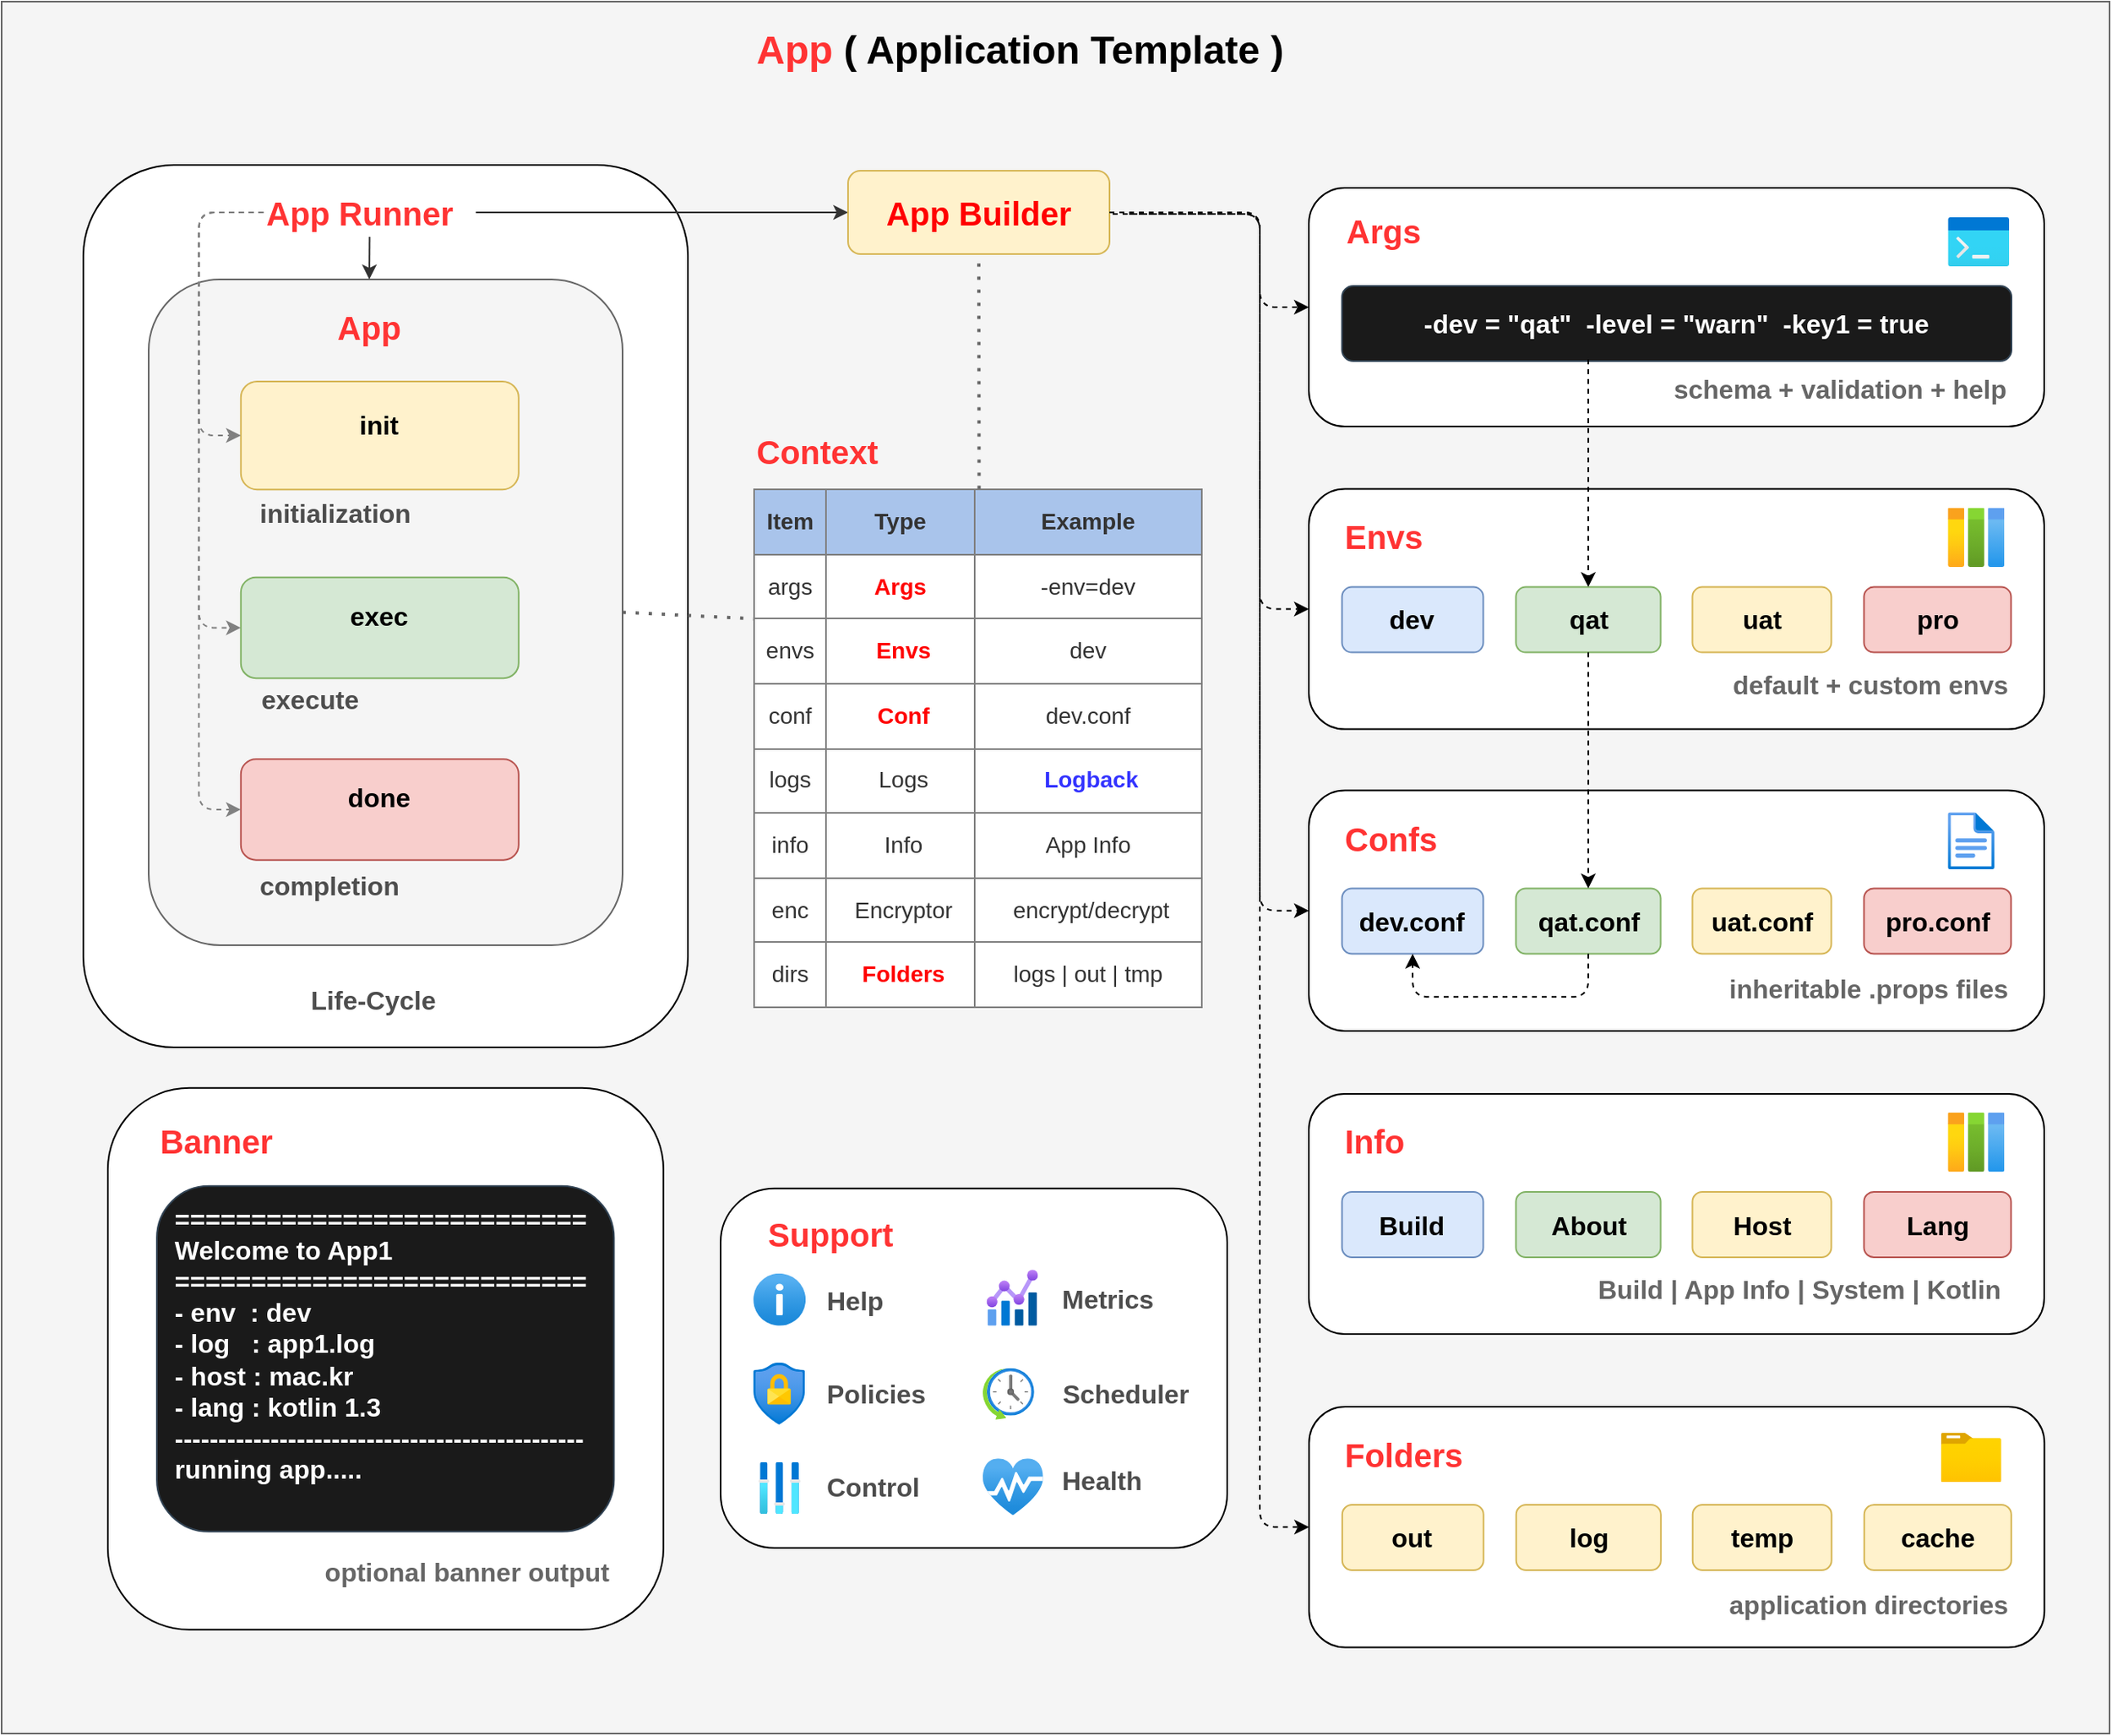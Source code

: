 <mxfile version="13.10.6" type="device"><diagram id="WI9T0HZ2pTsCkuznbFz-" name="Page-1"><mxGraphModel dx="1581" dy="943" grid="1" gridSize="10" guides="1" tooltips="1" connect="1" arrows="1" fold="1" page="1" pageScale="1" pageWidth="583" pageHeight="413" math="0" shadow="0"><root><mxCell id="0"/><mxCell id="1" parent="0"/><mxCell id="dkpI0AUmnZosLw2rEWEU-10" value="" style="rounded=0;whiteSpace=wrap;html=1;fillColor=#f5f5f5;strokeColor=#666666;fontColor=#333333;" parent="1" vertex="1"><mxGeometry x="20" y="20" width="1290" height="1060" as="geometry"/></mxCell><mxCell id="LH2sXzoeOZG54SC4Cbi2-18" value="" style="rounded=1;whiteSpace=wrap;html=1;glass=0;align=left;" parent="1" vertex="1"><mxGeometry x="70" y="120" width="370" height="540" as="geometry"/></mxCell><mxCell id="LH2sXzoeOZG54SC4Cbi2-17" value="&lt;font color=&quot;#ff3333&quot; size=&quot;1&quot;&gt;&lt;b style=&quot;font-size: 20px&quot;&gt;App Runner&lt;/b&gt;&lt;/font&gt;" style="text;html=1;strokeColor=none;fillColor=none;align=left;verticalAlign=middle;whiteSpace=wrap;rounded=0;" parent="1" vertex="1"><mxGeometry x="180.2" y="134" width="130" height="30" as="geometry"/></mxCell><mxCell id="dkpI0AUmnZosLw2rEWEU-12" value="&lt;font style=&quot;font-size: 24px&quot;&gt;&lt;b&gt;&lt;font color=&quot;#ff3333&quot; style=&quot;font-size: 24px&quot;&gt;App&lt;/font&gt;&lt;font color=&quot;#3333ff&quot; style=&quot;font-size: 24px&quot;&gt;&amp;nbsp;&lt;/font&gt;( Application Template )&lt;/b&gt;&lt;/font&gt;" style="text;html=1;strokeColor=none;fillColor=none;align=left;verticalAlign=middle;whiteSpace=wrap;rounded=0;" parent="1" vertex="1"><mxGeometry x="480" y="40" width="370" height="20" as="geometry"/></mxCell><mxCell id="HlOIRCmBT_TTQaV18blw-47" value="" style="rounded=1;whiteSpace=wrap;html=1;glass=0;align=left;fillColor=#f5f5f5;strokeColor=#666666;fontColor=#333333;" parent="1" vertex="1"><mxGeometry x="110" y="190" width="290" height="407.46" as="geometry"/></mxCell><mxCell id="LH2sXzoeOZG54SC4Cbi2-6" value="&lt;b&gt;&lt;font&gt;&lt;span style=&quot;font-size: 16px&quot;&gt;exec&lt;/span&gt;&lt;br&gt;&lt;br&gt;&lt;/font&gt;&lt;/b&gt;" style="rounded=1;whiteSpace=wrap;html=1;fillColor=#d5e8d4;strokeColor=#82b366;" parent="1" vertex="1"><mxGeometry x="166.41" y="372.35" width="170" height="61.75" as="geometry"/></mxCell><mxCell id="LH2sXzoeOZG54SC4Cbi2-7" value="&lt;b&gt;&lt;font&gt;&lt;span style=&quot;font-size: 16px&quot;&gt;init&lt;/span&gt;&lt;br&gt;&lt;br&gt;&lt;/font&gt;&lt;/b&gt;" style="rounded=1;whiteSpace=wrap;html=1;fillColor=#fff2cc;strokeColor=#d6b656;" parent="1" vertex="1"><mxGeometry x="166.41" y="252.46" width="170" height="66.14" as="geometry"/></mxCell><mxCell id="HlOIRCmBT_TTQaV18blw-16" value="&lt;b&gt;&lt;font&gt;&lt;span style=&quot;font-size: 16px&quot;&gt;done&lt;/span&gt;&lt;br&gt;&lt;br&gt;&lt;/font&gt;&lt;/b&gt;" style="rounded=1;whiteSpace=wrap;html=1;fillColor=#f8cecc;strokeColor=#b85450;" parent="1" vertex="1"><mxGeometry x="166.41" y="483.59" width="170" height="61.75" as="geometry"/></mxCell><mxCell id="HlOIRCmBT_TTQaV18blw-13" value="&lt;font style=&quot;font-size: 16px&quot; color=&quot;#4d4d4d&quot;&gt;&lt;b&gt;initialization&lt;/b&gt;&lt;/font&gt;" style="text;html=1;strokeColor=none;fillColor=none;align=left;verticalAlign=middle;whiteSpace=wrap;rounded=0;" parent="1" vertex="1"><mxGeometry x="176.12" y="322.6" width="143.88" height="20" as="geometry"/></mxCell><mxCell id="HlOIRCmBT_TTQaV18blw-14" value="&lt;font color=&quot;#4d4d4d&quot;&gt;&lt;span style=&quot;font-size: 16px&quot;&gt;&lt;b&gt;execute&lt;/b&gt;&lt;/span&gt;&lt;/font&gt;" style="text;html=1;strokeColor=none;fillColor=none;align=left;verticalAlign=middle;whiteSpace=wrap;rounded=0;" parent="1" vertex="1"><mxGeometry x="176.61" y="437.1" width="80" height="20" as="geometry"/></mxCell><mxCell id="HlOIRCmBT_TTQaV18blw-18" value="&lt;font style=&quot;font-size: 16px&quot; color=&quot;#4d4d4d&quot;&gt;&lt;b&gt;completion&lt;/b&gt;&lt;/font&gt;" style="text;html=1;strokeColor=none;fillColor=none;align=left;verticalAlign=middle;whiteSpace=wrap;rounded=0;" parent="1" vertex="1"><mxGeometry x="176.12" y="550.6" width="113.88" height="20" as="geometry"/></mxCell><mxCell id="HlOIRCmBT_TTQaV18blw-48" value="&lt;font color=&quot;#ff3333&quot; size=&quot;1&quot;&gt;&lt;b style=&quot;font-size: 20px&quot;&gt;App&lt;/b&gt;&lt;/font&gt;" style="text;html=1;strokeColor=none;fillColor=none;align=center;verticalAlign=middle;whiteSpace=wrap;rounded=0;" parent="1" vertex="1"><mxGeometry x="180.2" y="204.32" width="130" height="30" as="geometry"/></mxCell><mxCell id="HlOIRCmBT_TTQaV18blw-63" value="" style="edgeStyle=elbowEdgeStyle;elbow=vertical;endArrow=classic;html=1;strokeWidth=1;fontColor=#4D4D4D;exitX=0;exitY=0.5;exitDx=0;exitDy=0;entryX=0;entryY=0.5;entryDx=0;entryDy=0;dashed=1;strokeColor=#808080;" parent="1" source="LH2sXzoeOZG54SC4Cbi2-17" target="LH2sXzoeOZG54SC4Cbi2-6" edge="1"><mxGeometry width="50" height="50" relative="1" as="geometry"><mxPoint x="65.71" y="413.32" as="sourcePoint"/><mxPoint x="115.71" y="363.32" as="targetPoint"/><Array as="points"><mxPoint x="140.71" y="283.32"/></Array></mxGeometry></mxCell><mxCell id="HlOIRCmBT_TTQaV18blw-65" value="" style="edgeStyle=elbowEdgeStyle;elbow=vertical;endArrow=classic;html=1;strokeWidth=1;fontColor=#4D4D4D;exitX=0;exitY=0.5;exitDx=0;exitDy=0;entryX=0;entryY=0.5;entryDx=0;entryDy=0;dashed=1;strokeColor=#808080;" parent="1" source="LH2sXzoeOZG54SC4Cbi2-17" target="HlOIRCmBT_TTQaV18blw-16" edge="1"><mxGeometry width="50" height="50" relative="1" as="geometry"><mxPoint x="187.71" y="239.32" as="sourcePoint"/><mxPoint x="187.71" y="370.36" as="targetPoint"/><Array as="points"><mxPoint x="140.71" y="393.32"/><mxPoint x="145.71" y="373.32"/></Array></mxGeometry></mxCell><mxCell id="HlOIRCmBT_TTQaV18blw-66" value="" style="edgeStyle=elbowEdgeStyle;elbow=vertical;endArrow=classic;html=1;strokeWidth=1;fontColor=#4D4D4D;exitX=0;exitY=0.5;exitDx=0;exitDy=0;entryX=0;entryY=0.5;entryDx=0;entryDy=0;dashed=1;strokeColor=#808080;" parent="1" source="LH2sXzoeOZG54SC4Cbi2-17" target="LH2sXzoeOZG54SC4Cbi2-7" edge="1"><mxGeometry width="50" height="50" relative="1" as="geometry"><mxPoint x="177.71" y="229.32" as="sourcePoint"/><mxPoint x="177.71" y="530.47" as="targetPoint"/><Array as="points"><mxPoint x="140.71" y="243.32"/></Array></mxGeometry></mxCell><mxCell id="HlOIRCmBT_TTQaV18blw-76" value="" style="endArrow=classic;html=1;strokeWidth=1;fontColor=#4D4D4D;exitX=1;exitY=0.5;exitDx=0;exitDy=0;entryX=0;entryY=0.5;entryDx=0;entryDy=0;strokeColor=#333333;" parent="1" source="LH2sXzoeOZG54SC4Cbi2-17" target="OcMX7YEu_8CPOmPkOo8j-15" edge="1"><mxGeometry width="50" height="50" relative="1" as="geometry"><mxPoint x="500" y="320" as="sourcePoint"/><mxPoint x="585.0" y="149" as="targetPoint"/></mxGeometry></mxCell><mxCell id="HlOIRCmBT_TTQaV18blw-82" value="" style="edgeStyle=elbowEdgeStyle;elbow=horizontal;endArrow=classic;html=1;strokeWidth=1;fontColor=#4D4D4D;exitX=0.5;exitY=1;exitDx=0;exitDy=0;strokeColor=#333333;" parent="1" source="LH2sXzoeOZG54SC4Cbi2-17" target="HlOIRCmBT_TTQaV18blw-47" edge="1"><mxGeometry width="50" height="50" relative="1" as="geometry"><mxPoint x="261.41" y="180.5" as="sourcePoint"/><mxPoint x="306.41" y="175.5" as="targetPoint"/><Array as="points"/></mxGeometry></mxCell><mxCell id="HlOIRCmBT_TTQaV18blw-83" value="" style="endArrow=none;dashed=1;html=1;dashPattern=1 3;strokeWidth=2;fontColor=#4D4D4D;entryX=0;entryY=0.25;entryDx=0;entryDy=0;exitX=1;exitY=0.5;exitDx=0;exitDy=0;strokeColor=#666666;" parent="1" source="HlOIRCmBT_TTQaV18blw-47" target="HlOIRCmBT_TTQaV18blw-119" edge="1"><mxGeometry width="50" height="50" relative="1" as="geometry"><mxPoint x="430" y="298.07" as="sourcePoint"/><mxPoint x="585.0" y="169" as="targetPoint"/></mxGeometry></mxCell><mxCell id="HlOIRCmBT_TTQaV18blw-119" value="&lt;table border=&quot;1&quot; width=&quot;100%&quot; style=&quot;width: 100% ; height: 100% ; border-collapse: collapse ; font-size: 14px ; background-color: rgb(255 , 255 , 255)&quot;&gt;&lt;tbody style=&quot;font-size: 14px&quot;&gt;&lt;tr style=&quot;font-size: 14px&quot;&gt;&lt;td align=&quot;center&quot; style=&quot;font-size: 14px ; background-color: rgb(169 , 196 , 235)&quot;&gt;&lt;b style=&quot;font-size: 14px&quot;&gt;Item&lt;/b&gt;&lt;/td&gt;&lt;td style=&quot;text-align: center ; background-color: rgb(169 , 196 , 235)&quot;&gt;&lt;b&gt;Type&lt;/b&gt;&lt;br&gt;&lt;/td&gt;&lt;td align=&quot;center&quot; style=&quot;font-size: 14px ; background-color: rgb(169 , 196 , 235)&quot;&gt;&lt;b style=&quot;font-size: 14px&quot;&gt;Example&lt;/b&gt;&lt;/td&gt;&lt;/tr&gt;&lt;tr style=&quot;font-size: 14px&quot;&gt;&lt;td align=&quot;center&quot; style=&quot;font-size: 14px&quot;&gt;args&lt;/td&gt;&lt;td style=&quot;text-align: center&quot;&gt;&lt;b&gt;&lt;font color=&quot;#ff0000&quot;&gt;Args&lt;/font&gt;&lt;/b&gt;&lt;/td&gt;&lt;td align=&quot;center&quot; style=&quot;font-size: 14px&quot;&gt;-env=dev&lt;/td&gt;&lt;/tr&gt;&lt;tr style=&quot;font-size: 14px&quot;&gt;&lt;td align=&quot;center&quot; style=&quot;font-size: 14px&quot;&gt;envs&lt;br style=&quot;font-size: 14px&quot;&gt;&lt;/td&gt;&lt;td style=&quot;text-align: center&quot;&gt;&amp;nbsp;&lt;font color=&quot;#ff0000&quot;&gt;&lt;b&gt;Envs&lt;/b&gt;&lt;/font&gt;&lt;/td&gt;&lt;td align=&quot;center&quot; style=&quot;font-size: 14px&quot;&gt;dev&lt;/td&gt;&lt;/tr&gt;&lt;tr style=&quot;font-size: 14px&quot;&gt;&lt;td style=&quot;text-align: center ; font-size: 14px&quot;&gt;conf&lt;/td&gt;&lt;td style=&quot;text-align: center&quot;&gt;&amp;nbsp;&lt;font color=&quot;#ff0000&quot;&gt;&lt;b&gt;Conf&lt;/b&gt;&lt;/font&gt;&lt;/td&gt;&lt;td style=&quot;text-align: center ; font-size: 14px&quot;&gt;dev.conf&lt;/td&gt;&lt;/tr&gt;&lt;tr style=&quot;font-size: 14px&quot;&gt;&lt;td style=&quot;text-align: center ; font-size: 14px&quot;&gt;logs&lt;/td&gt;&lt;td style=&quot;text-align: center&quot;&gt;&amp;nbsp;Logs&lt;/td&gt;&lt;td style=&quot;text-align: center ; font-size: 14px&quot;&gt;&amp;nbsp;&lt;b&gt;&lt;font color=&quot;#3333ff&quot;&gt;Logback&lt;/font&gt;&lt;/b&gt;&lt;/td&gt;&lt;/tr&gt;&lt;tr style=&quot;font-size: 14px&quot;&gt;&lt;td style=&quot;text-align: center ; font-size: 14px&quot;&gt;info&lt;/td&gt;&lt;td style=&quot;text-align: center&quot;&gt;&amp;nbsp;Info&lt;/td&gt;&lt;td style=&quot;text-align: center ; font-size: 14px&quot;&gt;App Info&lt;/td&gt;&lt;/tr&gt;&lt;tr style=&quot;font-size: 14px&quot;&gt;&lt;td style=&quot;text-align: center ; font-size: 14px&quot;&gt;enc&lt;/td&gt;&lt;td style=&quot;text-align: center&quot;&gt;&amp;nbsp;Encryptor&lt;/td&gt;&lt;td style=&quot;text-align: center ; font-size: 14px&quot;&gt;&amp;nbsp;encrypt/decrypt&lt;/td&gt;&lt;/tr&gt;&lt;tr&gt;&lt;td style=&quot;text-align: center&quot;&gt;dirs&lt;/td&gt;&lt;td style=&quot;text-align: center&quot;&gt;&amp;nbsp;&lt;b&gt;&lt;font color=&quot;#ff0000&quot;&gt;Folders&lt;/font&gt;&lt;/b&gt;&lt;/td&gt;&lt;td style=&quot;text-align: center&quot;&gt;logs | out | tmp&lt;/td&gt;&lt;/tr&gt;&lt;/tbody&gt;&lt;/table&gt;" style="text;html=1;strokeColor=none;fillColor=none;overflow=fill;rounded=0;glass=0;align=left;fontColor=#333333;fontSize=14;" parent="1" vertex="1"><mxGeometry x="480.47" y="318.3" width="275.44" height="317.68" as="geometry"/></mxCell><mxCell id="HlOIRCmBT_TTQaV18blw-120" value="" style="endArrow=none;dashed=1;html=1;dashPattern=1 3;strokeWidth=2;fontColor=#4D4D4D;entryX=0.5;entryY=1;entryDx=0;entryDy=0;exitX=0.5;exitY=0;exitDx=0;exitDy=0;strokeColor=#666666;" parent="1" source="HlOIRCmBT_TTQaV18blw-119" target="OcMX7YEu_8CPOmPkOo8j-15" edge="1"><mxGeometry width="50" height="50" relative="1" as="geometry"><mxPoint x="440" y="274.5" as="sourcePoint"/><mxPoint x="620.0" y="169" as="targetPoint"/></mxGeometry></mxCell><mxCell id="HlOIRCmBT_TTQaV18blw-124" value="&lt;font style=&quot;font-size: 16px&quot;&gt;&lt;b&gt;Life-Cycle&lt;br&gt;&lt;/b&gt;&lt;/font&gt;" style="text;html=1;strokeColor=none;fillColor=none;align=center;verticalAlign=middle;whiteSpace=wrap;rounded=0;rotation=0;fontColor=#4D4D4D;" parent="1" vertex="1"><mxGeometry x="105.7" y="616.14" width="282.5" height="30" as="geometry"/></mxCell><mxCell id="HlOIRCmBT_TTQaV18blw-136" value="" style="rounded=1;whiteSpace=wrap;html=1;glass=0;strokeWidth=1;fontSize=14;align=left;" parent="1" vertex="1"><mxGeometry x="460" y="746.41" width="310" height="220" as="geometry"/></mxCell><mxCell id="HlOIRCmBT_TTQaV18blw-143" value="&lt;div&gt;&lt;b style=&quot;color: rgb(255 , 51 , 51)&quot;&gt;&lt;span style=&quot;font-size: 20px&quot;&gt;Support&lt;/span&gt;&lt;/b&gt;&lt;/div&gt;" style="text;html=1;strokeColor=none;fillColor=none;align=left;verticalAlign=middle;whiteSpace=wrap;rounded=0;" parent="1" vertex="1"><mxGeometry x="486.56" y="758.51" width="130" height="30" as="geometry"/></mxCell><mxCell id="HlOIRCmBT_TTQaV18blw-144" value="&lt;font style=&quot;font-size: 16px&quot;&gt;&lt;b&gt;Metrics&lt;/b&gt;&lt;/font&gt;" style="text;html=1;strokeColor=none;fillColor=none;align=left;verticalAlign=middle;whiteSpace=wrap;rounded=0;fontColor=#4D4D4D;" parent="1" vertex="1"><mxGeometry x="666.63" y="804.41" width="80" height="20" as="geometry"/></mxCell><mxCell id="HlOIRCmBT_TTQaV18blw-145" value="" style="aspect=fixed;html=1;points=[];align=center;image;fontSize=12;image=img/lib/azure2/general/Information.svg;" parent="1" vertex="1"><mxGeometry x="480.05" y="798.41" width="32" height="32" as="geometry"/></mxCell><mxCell id="HlOIRCmBT_TTQaV18blw-146" value="&lt;font style=&quot;font-size: 16px&quot;&gt;&lt;b&gt;Help&lt;/b&gt;&lt;/font&gt;" style="text;html=1;strokeColor=none;fillColor=none;align=left;verticalAlign=middle;whiteSpace=wrap;rounded=0;fontColor=#4D4D4D;" parent="1" vertex="1"><mxGeometry x="523.05" y="805.41" width="80" height="20" as="geometry"/></mxCell><mxCell id="HlOIRCmBT_TTQaV18blw-147" value="" style="aspect=fixed;html=1;points=[];align=center;image;fontSize=12;image=img/lib/azure2/general/Scheduler.svg;" parent="1" vertex="1"><mxGeometry x="620.43" y="856.41" width="31.5" height="31.5" as="geometry"/></mxCell><mxCell id="HlOIRCmBT_TTQaV18blw-148" value="&lt;font style=&quot;font-size: 16px&quot;&gt;&lt;b&gt;Scheduler&lt;/b&gt;&lt;/font&gt;" style="text;html=1;strokeColor=none;fillColor=none;align=center;verticalAlign=middle;whiteSpace=wrap;rounded=0;fontColor=#4D4D4D;" parent="1" vertex="1"><mxGeometry x="668.2" y="861.92" width="80" height="20" as="geometry"/></mxCell><mxCell id="HlOIRCmBT_TTQaV18blw-149" value="" style="aspect=fixed;html=1;points=[];align=center;image;fontSize=12;image=img/lib/azure2/management_governance/Metrics.svg;" parent="1" vertex="1"><mxGeometry x="622.69" y="796.16" width="31.61" height="34.25" as="geometry"/></mxCell><mxCell id="HlOIRCmBT_TTQaV18blw-150" value="&lt;font style=&quot;font-size: 16px&quot;&gt;&lt;b&gt;Policies&lt;/b&gt;&lt;/font&gt;" style="text;html=1;strokeColor=none;fillColor=none;align=left;verticalAlign=middle;whiteSpace=wrap;rounded=0;fontColor=#4D4D4D;" parent="1" vertex="1"><mxGeometry x="523.05" y="861.91" width="80" height="20" as="geometry"/></mxCell><mxCell id="HlOIRCmBT_TTQaV18blw-151" value="" style="aspect=fixed;html=1;points=[];align=center;image;fontSize=12;image=img/lib/azure2/security/Conditional_Access.svg;rounded=1;glass=1;" parent="1" vertex="1"><mxGeometry x="480.05" y="852.79" width="31.5" height="38.25" as="geometry"/></mxCell><mxCell id="HlOIRCmBT_TTQaV18blw-182" value="" style="aspect=fixed;html=1;points=[];align=center;image;fontSize=12;image=img/lib/azure2/general/Controls.svg;rounded=0;glass=0;strokeColor=#D79B00;strokeWidth=1;fillColor=#66B2FF;gradientColor=none;" parent="1" vertex="1"><mxGeometry x="483.14" y="913.81" width="25.81" height="31.8" as="geometry"/></mxCell><mxCell id="HlOIRCmBT_TTQaV18blw-183" value="&lt;font style=&quot;font-size: 16px&quot;&gt;&lt;b&gt;Control&lt;/b&gt;&lt;/font&gt;" style="text;html=1;strokeColor=none;fillColor=none;align=left;verticalAlign=middle;whiteSpace=wrap;rounded=0;fontColor=#4D4D4D;" parent="1" vertex="1"><mxGeometry x="523.05" y="918.61" width="80" height="20" as="geometry"/></mxCell><mxCell id="HlOIRCmBT_TTQaV18blw-188" value="" style="aspect=fixed;html=1;points=[];align=center;image;fontSize=12;image=img/lib/azure2/general/Service_Health.svg;rounded=0;glass=0;strokeColor=#D79B00;strokeWidth=1;fillColor=#66B2FF;gradientColor=none;" parent="1" vertex="1"><mxGeometry x="620.43" y="911.61" width="36.98" height="34.8" as="geometry"/></mxCell><mxCell id="HlOIRCmBT_TTQaV18blw-189" value="&lt;font style=&quot;font-size: 16px&quot;&gt;&lt;b&gt;Health&lt;/b&gt;&lt;/font&gt;" style="text;html=1;strokeColor=none;fillColor=none;align=left;verticalAlign=middle;whiteSpace=wrap;rounded=0;fontColor=#4D4D4D;" parent="1" vertex="1"><mxGeometry x="666.63" y="915.01" width="80" height="20" as="geometry"/></mxCell><mxCell id="OcMX7YEu_8CPOmPkOo8j-10" value="&lt;div&gt;&lt;b style=&quot;color: rgb(255 , 51 , 51)&quot;&gt;&lt;font style=&quot;font-size: 20px&quot;&gt;Context&lt;/font&gt;&lt;/b&gt;&lt;/div&gt;" style="text;html=1;strokeColor=none;fillColor=none;align=left;verticalAlign=middle;whiteSpace=wrap;rounded=0;" vertex="1" parent="1"><mxGeometry x="480.05" y="280" width="130" height="30" as="geometry"/></mxCell><mxCell id="OcMX7YEu_8CPOmPkOo8j-15" value="&lt;b&gt;&lt;font style=&quot;font-size: 20px&quot; color=&quot;#ff0000&quot;&gt;App Builder&lt;/font&gt;&lt;/b&gt;" style="rounded=1;whiteSpace=wrap;html=1;fillColor=#fff2cc;strokeColor=#d6b656;" vertex="1" parent="1"><mxGeometry x="538" y="123.5" width="160" height="51" as="geometry"/></mxCell><mxCell id="OcMX7YEu_8CPOmPkOo8j-47" value="" style="rounded=1;whiteSpace=wrap;html=1;glass=0;align=left;" vertex="1" parent="1"><mxGeometry x="820" y="318.3" width="450" height="147" as="geometry"/></mxCell><mxCell id="OcMX7YEu_8CPOmPkOo8j-48" value="&lt;b&gt;&lt;font style=&quot;font-size: 16px&quot;&gt;qat&lt;/font&gt;&lt;/b&gt;" style="rounded=1;whiteSpace=wrap;html=1;fillColor=#d5e8d4;strokeColor=#82b366;" vertex="1" parent="1"><mxGeometry x="946.73" y="378.3" width="88.55" height="40" as="geometry"/></mxCell><mxCell id="OcMX7YEu_8CPOmPkOo8j-49" value="&lt;b&gt;&lt;font style=&quot;font-size: 16px&quot;&gt;dev&lt;/font&gt;&lt;/b&gt;" style="rounded=1;whiteSpace=wrap;html=1;fillColor=#dae8fc;strokeColor=#6c8ebf;" vertex="1" parent="1"><mxGeometry x="840.28" y="378.3" width="86.45" height="40" as="geometry"/></mxCell><mxCell id="OcMX7YEu_8CPOmPkOo8j-50" value="&lt;b&gt;&lt;font style=&quot;font-size: 16px&quot;&gt;uat&lt;/font&gt;&lt;/b&gt;" style="rounded=1;whiteSpace=wrap;html=1;fillColor=#fff2cc;strokeColor=#d6b656;" vertex="1" parent="1"><mxGeometry x="1054.73" y="378.3" width="85" height="40" as="geometry"/></mxCell><mxCell id="OcMX7YEu_8CPOmPkOo8j-51" value="&lt;div&gt;&lt;b style=&quot;color: rgb(255 , 51 , 51)&quot;&gt;&lt;font style=&quot;font-size: 20px&quot;&gt;Envs&lt;/font&gt;&lt;/b&gt;&lt;/div&gt;" style="text;html=1;strokeColor=none;fillColor=none;align=left;verticalAlign=middle;whiteSpace=wrap;rounded=0;" vertex="1" parent="1"><mxGeometry x="840.28" y="331.54" width="123.22" height="30" as="geometry"/></mxCell><mxCell id="OcMX7YEu_8CPOmPkOo8j-52" value="&lt;b&gt;&lt;font style=&quot;font-size: 16px&quot;&gt;pro&lt;/font&gt;&lt;/b&gt;" style="rounded=1;whiteSpace=wrap;html=1;fillColor=#f8cecc;strokeColor=#b85450;" vertex="1" parent="1"><mxGeometry x="1159.73" y="378.3" width="90" height="40" as="geometry"/></mxCell><mxCell id="OcMX7YEu_8CPOmPkOo8j-53" value="" style="rounded=1;whiteSpace=wrap;html=1;glass=0;align=left;" vertex="1" parent="1"><mxGeometry x="820" y="134" width="450" height="146" as="geometry"/></mxCell><mxCell id="OcMX7YEu_8CPOmPkOo8j-55" value="&lt;b&gt;&lt;font style=&quot;font-size: 16px&quot;&gt;-dev = &quot;qat&quot;&amp;nbsp; -level = &quot;warn&quot;&amp;nbsp; -key1 = true&lt;/font&gt;&lt;/b&gt;" style="rounded=1;whiteSpace=wrap;html=1;strokeColor=#314354;fontColor=#ffffff;fillColor=#1A1A1A;" vertex="1" parent="1"><mxGeometry x="840.28" y="194" width="409.72" height="46" as="geometry"/></mxCell><mxCell id="OcMX7YEu_8CPOmPkOo8j-57" value="&lt;div&gt;&lt;b style=&quot;color: rgb(255 , 51 , 51)&quot;&gt;&lt;font style=&quot;font-size: 20px&quot;&gt;Args&lt;/font&gt;&lt;/b&gt;&lt;/div&gt;" style="text;html=1;strokeColor=none;fillColor=none;align=left;verticalAlign=middle;whiteSpace=wrap;rounded=0;" vertex="1" parent="1"><mxGeometry x="841.45" y="144.5" width="123.22" height="30" as="geometry"/></mxCell><mxCell id="OcMX7YEu_8CPOmPkOo8j-59" value="" style="rounded=1;whiteSpace=wrap;html=1;glass=0;align=left;" vertex="1" parent="1"><mxGeometry x="820" y="502.75" width="450" height="147.25" as="geometry"/></mxCell><mxCell id="OcMX7YEu_8CPOmPkOo8j-60" value="&lt;b&gt;&lt;font style=&quot;font-size: 16px&quot;&gt;qat.conf&lt;/font&gt;&lt;/b&gt;" style="rounded=1;whiteSpace=wrap;html=1;fillColor=#d5e8d4;strokeColor=#82b366;" vertex="1" parent="1"><mxGeometry x="946.73" y="562.75" width="88.55" height="40" as="geometry"/></mxCell><mxCell id="OcMX7YEu_8CPOmPkOo8j-61" value="&lt;b&gt;&lt;font style=&quot;font-size: 16px&quot;&gt;dev.conf&lt;/font&gt;&lt;/b&gt;" style="rounded=1;whiteSpace=wrap;html=1;fillColor=#dae8fc;strokeColor=#6c8ebf;" vertex="1" parent="1"><mxGeometry x="840.28" y="562.75" width="86.45" height="40" as="geometry"/></mxCell><mxCell id="OcMX7YEu_8CPOmPkOo8j-62" value="&lt;b&gt;&lt;font style=&quot;font-size: 16px&quot;&gt;uat.conf&lt;/font&gt;&lt;/b&gt;" style="rounded=1;whiteSpace=wrap;html=1;fillColor=#fff2cc;strokeColor=#d6b656;" vertex="1" parent="1"><mxGeometry x="1054.73" y="562.75" width="85" height="40" as="geometry"/></mxCell><mxCell id="OcMX7YEu_8CPOmPkOo8j-63" value="&lt;div&gt;&lt;b style=&quot;color: rgb(255 , 51 , 51)&quot;&gt;&lt;font style=&quot;font-size: 20px&quot;&gt;Confs&lt;/font&gt;&lt;/b&gt;&lt;/div&gt;" style="text;html=1;strokeColor=none;fillColor=none;align=left;verticalAlign=middle;whiteSpace=wrap;rounded=0;" vertex="1" parent="1"><mxGeometry x="840.28" y="516.64" width="123.22" height="30" as="geometry"/></mxCell><mxCell id="OcMX7YEu_8CPOmPkOo8j-64" value="&lt;b&gt;&lt;font style=&quot;font-size: 16px&quot;&gt;pro.conf&lt;/font&gt;&lt;/b&gt;" style="rounded=1;whiteSpace=wrap;html=1;fillColor=#f8cecc;strokeColor=#b85450;" vertex="1" parent="1"><mxGeometry x="1159.73" y="562.75" width="90" height="40" as="geometry"/></mxCell><mxCell id="OcMX7YEu_8CPOmPkOo8j-5" value="" style="aspect=fixed;html=1;points=[];align=center;image;fontSize=12;image=img/lib/azure2/general/Powershell.svg;" vertex="1" parent="1"><mxGeometry x="1211.09" y="152" width="37.5" height="30" as="geometry"/></mxCell><mxCell id="OcMX7YEu_8CPOmPkOo8j-69" value="" style="aspect=fixed;html=1;points=[];align=center;image;fontSize=12;image=img/lib/azure2/general/Journey_Hub.svg;fillColor=#1A1A1A;" vertex="1" parent="1"><mxGeometry x="1211.09" y="329.78" width="34.51" height="36.24" as="geometry"/></mxCell><mxCell id="OcMX7YEu_8CPOmPkOo8j-71" value="&lt;span style=&quot;font-size: 16px&quot;&gt;&lt;b&gt;default + custom envs&lt;/b&gt;&lt;/span&gt;" style="text;html=1;strokeColor=none;fillColor=none;align=right;verticalAlign=middle;whiteSpace=wrap;rounded=0;fontColor=#666666;" vertex="1" parent="1"><mxGeometry x="1020" y="422.94" width="230" height="30" as="geometry"/></mxCell><mxCell id="OcMX7YEu_8CPOmPkOo8j-72" value="&lt;div&gt;&lt;b style=&quot;font-size: 16px&quot;&gt;inheritable .props files&lt;/b&gt;&lt;/div&gt;" style="text;html=1;strokeColor=none;fillColor=none;align=right;verticalAlign=middle;whiteSpace=wrap;rounded=0;fontColor=#666666;" vertex="1" parent="1"><mxGeometry x="1060" y="609.16" width="189.73" height="30" as="geometry"/></mxCell><mxCell id="OcMX7YEu_8CPOmPkOo8j-73" value="" style="edgeStyle=elbowEdgeStyle;elbow=vertical;endArrow=classic;html=1;dashed=1;exitX=0.5;exitY=1;exitDx=0;exitDy=0;entryX=0.5;entryY=1;entryDx=0;entryDy=0;" edge="1" parent="1" source="OcMX7YEu_8CPOmPkOo8j-60" target="OcMX7YEu_8CPOmPkOo8j-61"><mxGeometry width="50" height="50" relative="1" as="geometry"><mxPoint x="880" y="699.16" as="sourcePoint"/><mxPoint x="930" y="649.16" as="targetPoint"/><Array as="points"><mxPoint x="940" y="629.16"/></Array></mxGeometry></mxCell><mxCell id="OcMX7YEu_8CPOmPkOo8j-74" value="" style="endArrow=classic;html=1;dashed=1;entryX=0.5;entryY=0;entryDx=0;entryDy=0;exitX=0.5;exitY=1;exitDx=0;exitDy=0;" edge="1" parent="1" source="OcMX7YEu_8CPOmPkOo8j-48" target="OcMX7YEu_8CPOmPkOo8j-60"><mxGeometry width="50" height="50" relative="1" as="geometry"><mxPoint x="790" y="485.3" as="sourcePoint"/><mxPoint x="840" y="435.3" as="targetPoint"/></mxGeometry></mxCell><mxCell id="OcMX7YEu_8CPOmPkOo8j-75" value="" style="endArrow=classic;html=1;dashed=1;entryX=0.5;entryY=0;entryDx=0;entryDy=0;" edge="1" parent="1" target="OcMX7YEu_8CPOmPkOo8j-48"><mxGeometry width="50" height="50" relative="1" as="geometry"><mxPoint x="991" y="239" as="sourcePoint"/><mxPoint x="1001.005" y="553.59" as="targetPoint"/></mxGeometry></mxCell><mxCell id="OcMX7YEu_8CPOmPkOo8j-76" value="" style="aspect=fixed;html=1;points=[];align=center;image;fontSize=12;image=img/lib/azure2/general/File.svg;fillColor=#1A1A1A;" vertex="1" parent="1"><mxGeometry x="1211.09" y="516.12" width="28.4" height="35" as="geometry"/></mxCell><mxCell id="OcMX7YEu_8CPOmPkOo8j-77" value="&lt;div&gt;&lt;b style=&quot;font-size: 16px&quot;&gt;schema + validation + help&lt;/b&gt;&lt;/div&gt;" style="text;html=1;strokeColor=none;fillColor=none;align=right;verticalAlign=middle;whiteSpace=wrap;rounded=0;fontColor=#666666;" vertex="1" parent="1"><mxGeometry x="980" y="242" width="269.45" height="30" as="geometry"/></mxCell><mxCell id="OcMX7YEu_8CPOmPkOo8j-78" value="" style="edgeStyle=elbowEdgeStyle;elbow=horizontal;endArrow=classic;html=1;dashed=1;exitX=1;exitY=0.5;exitDx=0;exitDy=0;entryX=0;entryY=0.5;entryDx=0;entryDy=0;" edge="1" parent="1" source="OcMX7YEu_8CPOmPkOo8j-15" target="OcMX7YEu_8CPOmPkOo8j-53"><mxGeometry width="50" height="50" relative="1" as="geometry"><mxPoint x="680" y="280" as="sourcePoint"/><mxPoint x="730" y="230" as="targetPoint"/><Array as="points"><mxPoint x="790" y="180"/></Array></mxGeometry></mxCell><mxCell id="OcMX7YEu_8CPOmPkOo8j-79" value="" style="edgeStyle=elbowEdgeStyle;elbow=horizontal;endArrow=classic;html=1;dashed=1;entryX=0;entryY=0.5;entryDx=0;entryDy=0;" edge="1" parent="1" target="OcMX7YEu_8CPOmPkOo8j-47"><mxGeometry width="50" height="50" relative="1" as="geometry"><mxPoint x="710" y="150" as="sourcePoint"/><mxPoint x="810" y="217" as="targetPoint"/><Array as="points"><mxPoint x="790" y="270"/></Array></mxGeometry></mxCell><mxCell id="OcMX7YEu_8CPOmPkOo8j-80" value="" style="edgeStyle=elbowEdgeStyle;elbow=horizontal;endArrow=classic;html=1;dashed=1;entryX=0;entryY=0.5;entryDx=0;entryDy=0;exitX=1;exitY=0.5;exitDx=0;exitDy=0;" edge="1" parent="1" source="OcMX7YEu_8CPOmPkOo8j-15" target="OcMX7YEu_8CPOmPkOo8j-59"><mxGeometry width="50" height="50" relative="1" as="geometry"><mxPoint x="720" y="160" as="sourcePoint"/><mxPoint x="810" y="401.8" as="targetPoint"/><Array as="points"><mxPoint x="790" y="360"/></Array></mxGeometry></mxCell><mxCell id="OcMX7YEu_8CPOmPkOo8j-81" value="" style="rounded=1;whiteSpace=wrap;html=1;glass=0;align=left;" vertex="1" parent="1"><mxGeometry x="820.14" y="880" width="450" height="147.25" as="geometry"/></mxCell><mxCell id="OcMX7YEu_8CPOmPkOo8j-82" value="&lt;b&gt;&lt;font style=&quot;font-size: 16px&quot;&gt;log&lt;/font&gt;&lt;/b&gt;" style="rounded=1;whiteSpace=wrap;html=1;fillColor=#fff2cc;strokeColor=#d6b656;" vertex="1" parent="1"><mxGeometry x="946.87" y="940" width="88.55" height="40" as="geometry"/></mxCell><mxCell id="OcMX7YEu_8CPOmPkOo8j-83" value="&lt;b&gt;&lt;font style=&quot;font-size: 16px&quot;&gt;out&lt;/font&gt;&lt;/b&gt;" style="rounded=1;whiteSpace=wrap;html=1;fillColor=#fff2cc;strokeColor=#d6b656;" vertex="1" parent="1"><mxGeometry x="840.42" y="940" width="86.45" height="40" as="geometry"/></mxCell><mxCell id="OcMX7YEu_8CPOmPkOo8j-84" value="&lt;b&gt;&lt;font style=&quot;font-size: 16px&quot;&gt;temp&lt;/font&gt;&lt;/b&gt;" style="rounded=1;whiteSpace=wrap;html=1;fillColor=#fff2cc;strokeColor=#d6b656;" vertex="1" parent="1"><mxGeometry x="1054.87" y="940" width="85" height="40" as="geometry"/></mxCell><mxCell id="OcMX7YEu_8CPOmPkOo8j-85" value="&lt;div&gt;&lt;b style=&quot;color: rgb(255 , 51 , 51)&quot;&gt;&lt;font style=&quot;font-size: 20px&quot;&gt;Folders&lt;/font&gt;&lt;/b&gt;&lt;/div&gt;" style="text;html=1;strokeColor=none;fillColor=none;align=left;verticalAlign=middle;whiteSpace=wrap;rounded=0;" vertex="1" parent="1"><mxGeometry x="840.42" y="893.89" width="123.22" height="30" as="geometry"/></mxCell><mxCell id="OcMX7YEu_8CPOmPkOo8j-86" value="&lt;b&gt;&lt;font style=&quot;font-size: 16px&quot;&gt;cache&lt;/font&gt;&lt;/b&gt;" style="rounded=1;whiteSpace=wrap;html=1;fillColor=#fff2cc;strokeColor=#d6b656;" vertex="1" parent="1"><mxGeometry x="1159.87" y="940" width="90" height="40" as="geometry"/></mxCell><mxCell id="OcMX7YEu_8CPOmPkOo8j-87" value="&lt;span style=&quot;font-size: 16px&quot;&gt;&lt;b&gt;application directories&lt;/b&gt;&lt;/span&gt;" style="text;html=1;strokeColor=none;fillColor=none;align=right;verticalAlign=middle;whiteSpace=wrap;rounded=0;fontColor=#666666;" vertex="1" parent="1"><mxGeometry x="1060.14" y="986.41" width="189.73" height="30" as="geometry"/></mxCell><mxCell id="OcMX7YEu_8CPOmPkOo8j-90" value="" style="aspect=fixed;html=1;points=[];align=center;image;fontSize=12;image=img/lib/azure2/general/Folder_Blank.svg;" vertex="1" parent="1"><mxGeometry x="1206.81" y="896" width="36.96" height="30" as="geometry"/></mxCell><mxCell id="OcMX7YEu_8CPOmPkOo8j-91" value="" style="edgeStyle=elbowEdgeStyle;elbow=horizontal;endArrow=classic;html=1;dashed=1;entryX=0;entryY=0.5;entryDx=0;entryDy=0;" edge="1" parent="1" target="OcMX7YEu_8CPOmPkOo8j-81"><mxGeometry width="50" height="50" relative="1" as="geometry"><mxPoint x="700" y="150" as="sourcePoint"/><mxPoint x="830" y="586.375" as="targetPoint"/><Array as="points"><mxPoint x="790" y="460"/></Array></mxGeometry></mxCell><mxCell id="OcMX7YEu_8CPOmPkOo8j-92" value="" style="rounded=1;whiteSpace=wrap;html=1;glass=0;align=left;" vertex="1" parent="1"><mxGeometry x="820" y="688.51" width="450" height="147" as="geometry"/></mxCell><mxCell id="OcMX7YEu_8CPOmPkOo8j-93" value="&lt;span style=&quot;font-size: 16px&quot;&gt;&lt;b&gt;About&lt;/b&gt;&lt;/span&gt;" style="rounded=1;whiteSpace=wrap;html=1;fillColor=#d5e8d4;strokeColor=#82b366;" vertex="1" parent="1"><mxGeometry x="946.73" y="748.51" width="88.55" height="40" as="geometry"/></mxCell><mxCell id="OcMX7YEu_8CPOmPkOo8j-94" value="&lt;b&gt;&lt;font style=&quot;font-size: 16px&quot;&gt;Build&lt;/font&gt;&lt;/b&gt;" style="rounded=1;whiteSpace=wrap;html=1;fillColor=#dae8fc;strokeColor=#6c8ebf;" vertex="1" parent="1"><mxGeometry x="840.28" y="748.51" width="86.45" height="40" as="geometry"/></mxCell><mxCell id="OcMX7YEu_8CPOmPkOo8j-95" value="&lt;b&gt;&lt;font style=&quot;font-size: 16px&quot;&gt;Host&lt;/font&gt;&lt;/b&gt;" style="rounded=1;whiteSpace=wrap;html=1;fillColor=#fff2cc;strokeColor=#d6b656;" vertex="1" parent="1"><mxGeometry x="1054.73" y="748.51" width="85" height="40" as="geometry"/></mxCell><mxCell id="OcMX7YEu_8CPOmPkOo8j-96" value="&lt;div&gt;&lt;b style=&quot;color: rgb(255 , 51 , 51)&quot;&gt;&lt;font style=&quot;font-size: 20px&quot;&gt;Info&lt;/font&gt;&lt;/b&gt;&lt;/div&gt;" style="text;html=1;strokeColor=none;fillColor=none;align=left;verticalAlign=middle;whiteSpace=wrap;rounded=0;" vertex="1" parent="1"><mxGeometry x="840.28" y="701.75" width="123.22" height="30" as="geometry"/></mxCell><mxCell id="OcMX7YEu_8CPOmPkOo8j-97" value="&lt;b&gt;&lt;font style=&quot;font-size: 16px&quot;&gt;Lang&lt;/font&gt;&lt;/b&gt;" style="rounded=1;whiteSpace=wrap;html=1;fillColor=#f8cecc;strokeColor=#b85450;" vertex="1" parent="1"><mxGeometry x="1159.73" y="748.51" width="90" height="40" as="geometry"/></mxCell><mxCell id="OcMX7YEu_8CPOmPkOo8j-98" value="" style="aspect=fixed;html=1;points=[];align=center;image;fontSize=12;image=img/lib/azure2/general/Journey_Hub.svg;fillColor=#1A1A1A;" vertex="1" parent="1"><mxGeometry x="1211.09" y="699.99" width="34.51" height="36.24" as="geometry"/></mxCell><mxCell id="OcMX7YEu_8CPOmPkOo8j-99" value="&lt;span style=&quot;font-size: 16px&quot;&gt;&lt;b&gt;Build | App Info | System | Kotlin&amp;nbsp;&lt;/b&gt;&lt;/span&gt;" style="text;html=1;strokeColor=none;fillColor=none;align=right;verticalAlign=middle;whiteSpace=wrap;rounded=0;fontColor=#666666;" vertex="1" parent="1"><mxGeometry x="970" y="793.15" width="280" height="30" as="geometry"/></mxCell><mxCell id="OcMX7YEu_8CPOmPkOo8j-100" value="" style="rounded=1;whiteSpace=wrap;html=1;glass=0;align=left;" vertex="1" parent="1"><mxGeometry x="85.0" y="684.92" width="340" height="331.49" as="geometry"/></mxCell><mxCell id="OcMX7YEu_8CPOmPkOo8j-101" value="&lt;b&gt;&lt;font style=&quot;font-size: 16px&quot;&gt;&amp;nbsp; ===========================&lt;br&gt;&amp;nbsp; Welcome to App1&lt;br&gt;&amp;nbsp;&amp;nbsp;&lt;/font&gt;&lt;/b&gt;&lt;b&gt;&lt;font style=&quot;font-size: 16px&quot;&gt;===========================&lt;br&gt;&lt;/font&gt;&lt;/b&gt;&lt;b&gt;&lt;font style=&quot;font-size: 16px&quot;&gt;&amp;nbsp; - env&amp;nbsp; : dev&amp;nbsp;&lt;br&gt;&amp;nbsp; - log&amp;nbsp; &amp;nbsp;: app1.log&lt;br&gt;&amp;nbsp; - host : mac.kr&lt;br&gt;&amp;nbsp; - lang : kotlin 1.3&lt;br&gt;&amp;nbsp; -----------------------------------------------&lt;br&gt;&amp;nbsp; running app.....&lt;br&gt;&amp;nbsp;&amp;nbsp;&lt;br&gt;&lt;/font&gt;&lt;/b&gt;" style="rounded=1;whiteSpace=wrap;html=1;strokeColor=#314354;fontColor=#ffffff;fillColor=#1A1A1A;align=left;" vertex="1" parent="1"><mxGeometry x="115.0" y="744.92" width="279.72" height="211.49" as="geometry"/></mxCell><mxCell id="OcMX7YEu_8CPOmPkOo8j-102" value="&lt;div&gt;&lt;b style=&quot;color: rgb(255 , 51 , 51)&quot;&gt;&lt;font style=&quot;font-size: 20px&quot;&gt;Banner&lt;/font&gt;&lt;/b&gt;&lt;/div&gt;" style="text;html=1;strokeColor=none;fillColor=none;align=left;verticalAlign=middle;whiteSpace=wrap;rounded=0;" vertex="1" parent="1"><mxGeometry x="115.0" y="701.66" width="123.22" height="30" as="geometry"/></mxCell><mxCell id="OcMX7YEu_8CPOmPkOo8j-104" value="&lt;span style=&quot;font-size: 16px&quot;&gt;&lt;b&gt;optional banner output&lt;/b&gt;&lt;/span&gt;" style="text;html=1;strokeColor=none;fillColor=none;align=right;verticalAlign=middle;whiteSpace=wrap;rounded=0;fontColor=#666666;" vertex="1" parent="1"><mxGeometry x="125.27" y="966.41" width="269.45" height="30" as="geometry"/></mxCell></root></mxGraphModel></diagram></mxfile>